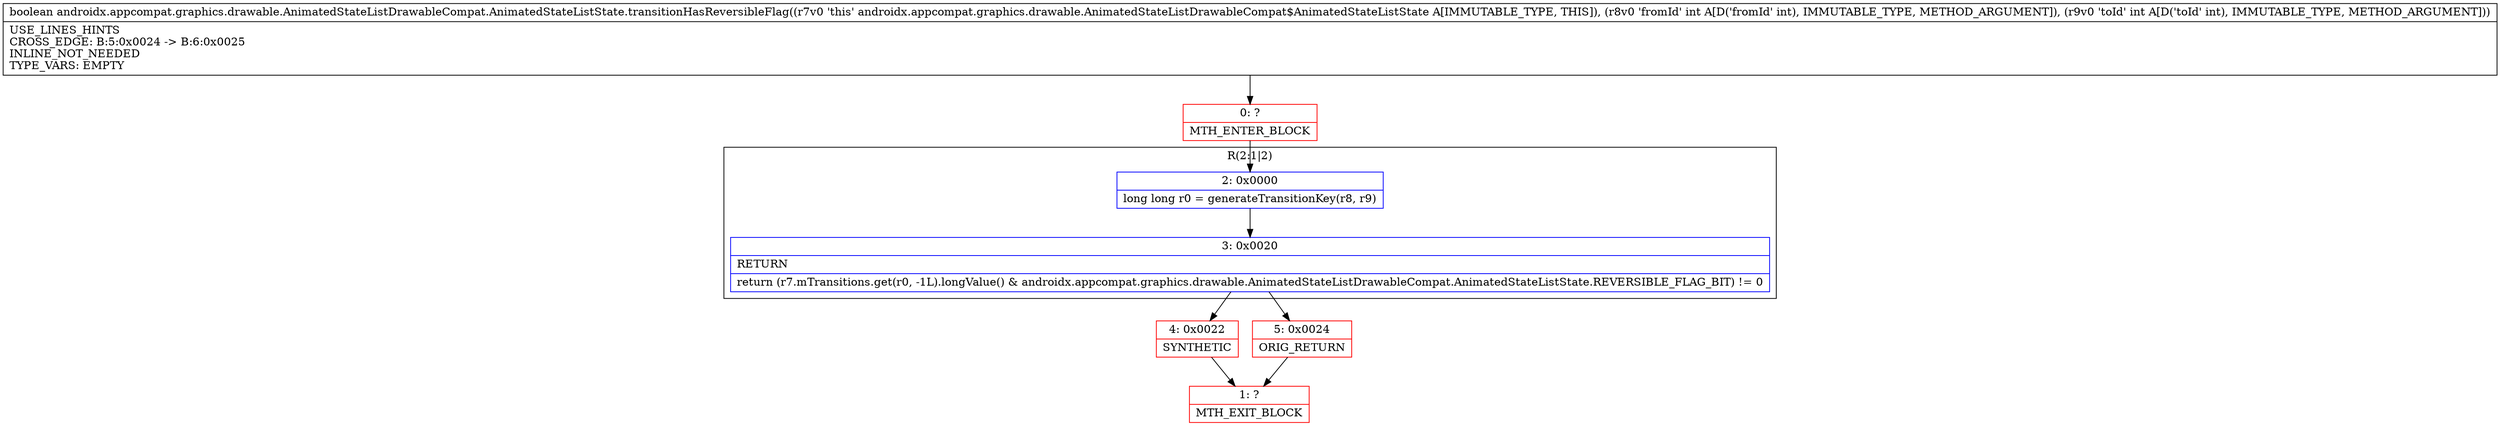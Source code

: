 digraph "CFG forandroidx.appcompat.graphics.drawable.AnimatedStateListDrawableCompat.AnimatedStateListState.transitionHasReversibleFlag(II)Z" {
subgraph cluster_Region_678331996 {
label = "R(2:1|2)";
node [shape=record,color=blue];
Node_2 [shape=record,label="{2\:\ 0x0000|long long r0 = generateTransitionKey(r8, r9)\l}"];
Node_3 [shape=record,label="{3\:\ 0x0020|RETURN\l|return (r7.mTransitions.get(r0, \-1L).longValue() & androidx.appcompat.graphics.drawable.AnimatedStateListDrawableCompat.AnimatedStateListState.REVERSIBLE_FLAG_BIT) != 0\l}"];
}
Node_0 [shape=record,color=red,label="{0\:\ ?|MTH_ENTER_BLOCK\l}"];
Node_4 [shape=record,color=red,label="{4\:\ 0x0022|SYNTHETIC\l}"];
Node_1 [shape=record,color=red,label="{1\:\ ?|MTH_EXIT_BLOCK\l}"];
Node_5 [shape=record,color=red,label="{5\:\ 0x0024|ORIG_RETURN\l}"];
MethodNode[shape=record,label="{boolean androidx.appcompat.graphics.drawable.AnimatedStateListDrawableCompat.AnimatedStateListState.transitionHasReversibleFlag((r7v0 'this' androidx.appcompat.graphics.drawable.AnimatedStateListDrawableCompat$AnimatedStateListState A[IMMUTABLE_TYPE, THIS]), (r8v0 'fromId' int A[D('fromId' int), IMMUTABLE_TYPE, METHOD_ARGUMENT]), (r9v0 'toId' int A[D('toId' int), IMMUTABLE_TYPE, METHOD_ARGUMENT]))  | USE_LINES_HINTS\lCROSS_EDGE: B:5:0x0024 \-\> B:6:0x0025\lINLINE_NOT_NEEDED\lTYPE_VARS: EMPTY\l}"];
MethodNode -> Node_0;Node_2 -> Node_3;
Node_3 -> Node_4;
Node_3 -> Node_5;
Node_0 -> Node_2;
Node_4 -> Node_1;
Node_5 -> Node_1;
}

